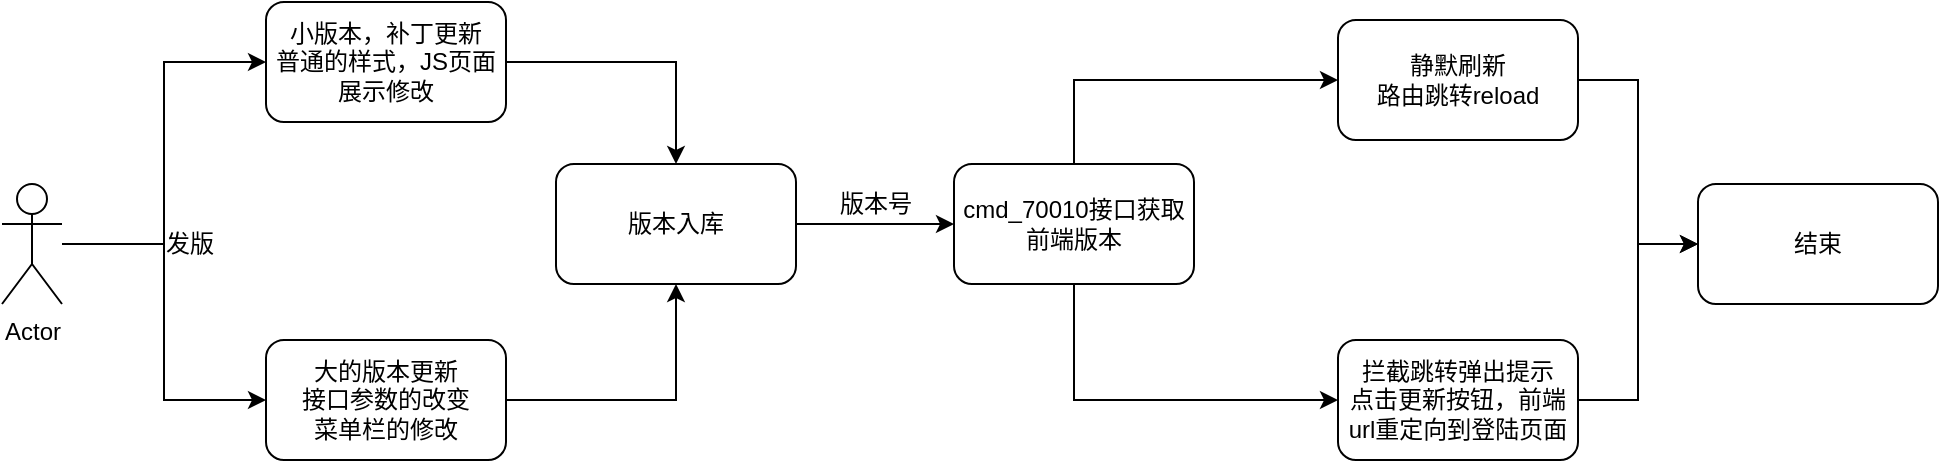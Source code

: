 <mxfile version="10.4.8" type="github"><diagram id="qjwr7Y0KMIjLPkJphrHb" name="Page-1"><mxGraphModel dx="1010" dy="570" grid="1" gridSize="10" guides="1" tooltips="1" connect="1" arrows="1" fold="1" page="1" pageScale="1" pageWidth="827" pageHeight="1169" math="0" shadow="0"><root><mxCell id="0"/><mxCell id="1" parent="0"/><mxCell id="p71mSd-s5-obb62Tcbpw-4" style="edgeStyle=orthogonalEdgeStyle;rounded=0;orthogonalLoop=1;jettySize=auto;html=1;entryX=0;entryY=0.5;entryDx=0;entryDy=0;" edge="1" parent="1" source="p71mSd-s5-obb62Tcbpw-1" target="p71mSd-s5-obb62Tcbpw-2"><mxGeometry relative="1" as="geometry"/></mxCell><mxCell id="p71mSd-s5-obb62Tcbpw-5" style="edgeStyle=orthogonalEdgeStyle;rounded=0;orthogonalLoop=1;jettySize=auto;html=1;entryX=0;entryY=0.5;entryDx=0;entryDy=0;" edge="1" parent="1" source="p71mSd-s5-obb62Tcbpw-1" target="p71mSd-s5-obb62Tcbpw-3"><mxGeometry relative="1" as="geometry"/></mxCell><mxCell id="p71mSd-s5-obb62Tcbpw-1" value="Actor" style="shape=umlActor;verticalLabelPosition=bottom;labelBackgroundColor=#ffffff;verticalAlign=top;html=1;" vertex="1" parent="1"><mxGeometry x="70" y="464" width="30" height="60" as="geometry"/></mxCell><mxCell id="p71mSd-s5-obb62Tcbpw-24" value="" style="edgeStyle=orthogonalEdgeStyle;rounded=0;orthogonalLoop=1;jettySize=auto;html=1;entryX=0.5;entryY=0;entryDx=0;entryDy=0;" edge="1" parent="1" source="p71mSd-s5-obb62Tcbpw-2" target="p71mSd-s5-obb62Tcbpw-15"><mxGeometry relative="1" as="geometry"><mxPoint x="402" y="403" as="targetPoint"/></mxGeometry></mxCell><mxCell id="p71mSd-s5-obb62Tcbpw-2" value="小版本，补丁更新&lt;br&gt;普通的样式，JS页面展示修改" style="rounded=1;whiteSpace=wrap;html=1;" vertex="1" parent="1"><mxGeometry x="202" y="373" width="120" height="60" as="geometry"/></mxCell><mxCell id="p71mSd-s5-obb62Tcbpw-11" style="edgeStyle=orthogonalEdgeStyle;rounded=0;orthogonalLoop=1;jettySize=auto;html=1;entryX=0;entryY=0.5;entryDx=0;entryDy=0;" edge="1" parent="1" source="p71mSd-s5-obb62Tcbpw-6" target="p71mSd-s5-obb62Tcbpw-10"><mxGeometry relative="1" as="geometry"/></mxCell><mxCell id="p71mSd-s5-obb62Tcbpw-6" value="静默刷新&lt;br&gt;路由跳转reload" style="rounded=1;whiteSpace=wrap;html=1;" vertex="1" parent="1"><mxGeometry x="738" y="382" width="120" height="60" as="geometry"/></mxCell><mxCell id="p71mSd-s5-obb62Tcbpw-9" value="" style="edgeStyle=orthogonalEdgeStyle;rounded=0;orthogonalLoop=1;jettySize=auto;html=1;entryX=0.5;entryY=1;entryDx=0;entryDy=0;" edge="1" parent="1" source="p71mSd-s5-obb62Tcbpw-3" target="p71mSd-s5-obb62Tcbpw-15"><mxGeometry relative="1" as="geometry"/></mxCell><mxCell id="p71mSd-s5-obb62Tcbpw-3" value="大的版本更新&lt;br&gt;接口参数的改变&lt;br&gt;菜单栏的修改" style="rounded=1;whiteSpace=wrap;html=1;" vertex="1" parent="1"><mxGeometry x="202" y="542" width="120" height="60" as="geometry"/></mxCell><mxCell id="p71mSd-s5-obb62Tcbpw-12" style="edgeStyle=orthogonalEdgeStyle;rounded=0;orthogonalLoop=1;jettySize=auto;html=1;entryX=0;entryY=0.5;entryDx=0;entryDy=0;" edge="1" parent="1" source="p71mSd-s5-obb62Tcbpw-8" target="p71mSd-s5-obb62Tcbpw-10"><mxGeometry relative="1" as="geometry"/></mxCell><mxCell id="p71mSd-s5-obb62Tcbpw-8" value="拦截跳转弹出提示&lt;br&gt;点击更新按钮，前端url重定向到登陆页面&lt;br&gt;" style="rounded=1;whiteSpace=wrap;html=1;" vertex="1" parent="1"><mxGeometry x="738" y="542" width="120" height="60" as="geometry"/></mxCell><mxCell id="p71mSd-s5-obb62Tcbpw-10" value="结束" style="rounded=1;whiteSpace=wrap;html=1;" vertex="1" parent="1"><mxGeometry x="918" y="464" width="120" height="60" as="geometry"/></mxCell><mxCell id="p71mSd-s5-obb62Tcbpw-13" value="发版" style="text;html=1;resizable=0;points=[];autosize=1;align=left;verticalAlign=top;spacingTop=-4;" vertex="1" parent="1"><mxGeometry x="150" y="484" width="40" height="20" as="geometry"/></mxCell><mxCell id="p71mSd-s5-obb62Tcbpw-19" style="edgeStyle=orthogonalEdgeStyle;rounded=0;orthogonalLoop=1;jettySize=auto;html=1;entryX=0;entryY=0.5;entryDx=0;entryDy=0;exitX=0.5;exitY=0;exitDx=0;exitDy=0;" edge="1" parent="1" source="p71mSd-s5-obb62Tcbpw-14" target="p71mSd-s5-obb62Tcbpw-6"><mxGeometry relative="1" as="geometry"><mxPoint x="600" y="460" as="sourcePoint"/></mxGeometry></mxCell><mxCell id="p71mSd-s5-obb62Tcbpw-22" style="edgeStyle=orthogonalEdgeStyle;rounded=0;orthogonalLoop=1;jettySize=auto;html=1;entryX=0;entryY=0.5;entryDx=0;entryDy=0;exitX=0.5;exitY=1;exitDx=0;exitDy=0;" edge="1" parent="1" source="p71mSd-s5-obb62Tcbpw-14" target="p71mSd-s5-obb62Tcbpw-8"><mxGeometry relative="1" as="geometry"/></mxCell><mxCell id="p71mSd-s5-obb62Tcbpw-14" value="cmd_70010接口获取前端版本" style="rounded=1;whiteSpace=wrap;html=1;" vertex="1" parent="1"><mxGeometry x="546" y="454" width="120" height="60" as="geometry"/></mxCell><mxCell id="p71mSd-s5-obb62Tcbpw-16" value="" style="edgeStyle=orthogonalEdgeStyle;rounded=0;orthogonalLoop=1;jettySize=auto;html=1;" edge="1" parent="1" source="p71mSd-s5-obb62Tcbpw-15" target="p71mSd-s5-obb62Tcbpw-14"><mxGeometry relative="1" as="geometry"/></mxCell><mxCell id="p71mSd-s5-obb62Tcbpw-15" value="版本入库" style="rounded=1;whiteSpace=wrap;html=1;" vertex="1" parent="1"><mxGeometry x="347" y="454" width="120" height="60" as="geometry"/></mxCell><mxCell id="p71mSd-s5-obb62Tcbpw-25" value="版本号" style="text;html=1;resizable=0;points=[];autosize=1;align=left;verticalAlign=top;spacingTop=-4;" vertex="1" parent="1"><mxGeometry x="487" y="464" width="50" height="20" as="geometry"/></mxCell></root></mxGraphModel></diagram></mxfile>